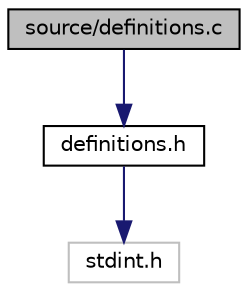 digraph "source/definitions.c"
{
 // LATEX_PDF_SIZE
  edge [fontname="Helvetica",fontsize="10",labelfontname="Helvetica",labelfontsize="10"];
  node [fontname="Helvetica",fontsize="10",shape=record];
  Node1 [label="source/definitions.c",height=0.2,width=0.4,color="black", fillcolor="grey75", style="filled", fontcolor="black",tooltip="Obsahuje staticke data."];
  Node1 -> Node2 [color="midnightblue",fontsize="10",style="solid"];
  Node2 [label="definitions.h",height=0.2,width=0.4,color="black", fillcolor="white", style="filled",URL="$definitions_8h.html",tooltip="Obsahuje definicie a typy."];
  Node2 -> Node3 [color="midnightblue",fontsize="10",style="solid"];
  Node3 [label="stdint.h",height=0.2,width=0.4,color="grey75", fillcolor="white", style="filled",tooltip=" "];
}
